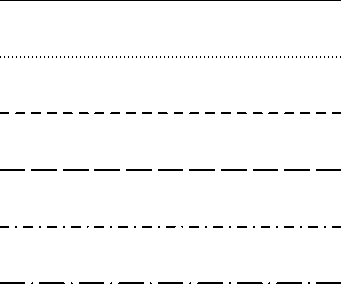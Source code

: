 unitsize(cm);
path line=(0,0)--(6,0);

draw(line,solid);
draw(shift(0,-1)*line,dotted);
draw(shift(0,-2)*line,dashed);
draw(shift(0,-3)*line,longdashed);
draw(shift(0,-4)*line,dashdotted);
draw(shift(0,-5)*line,longdashdotted);
